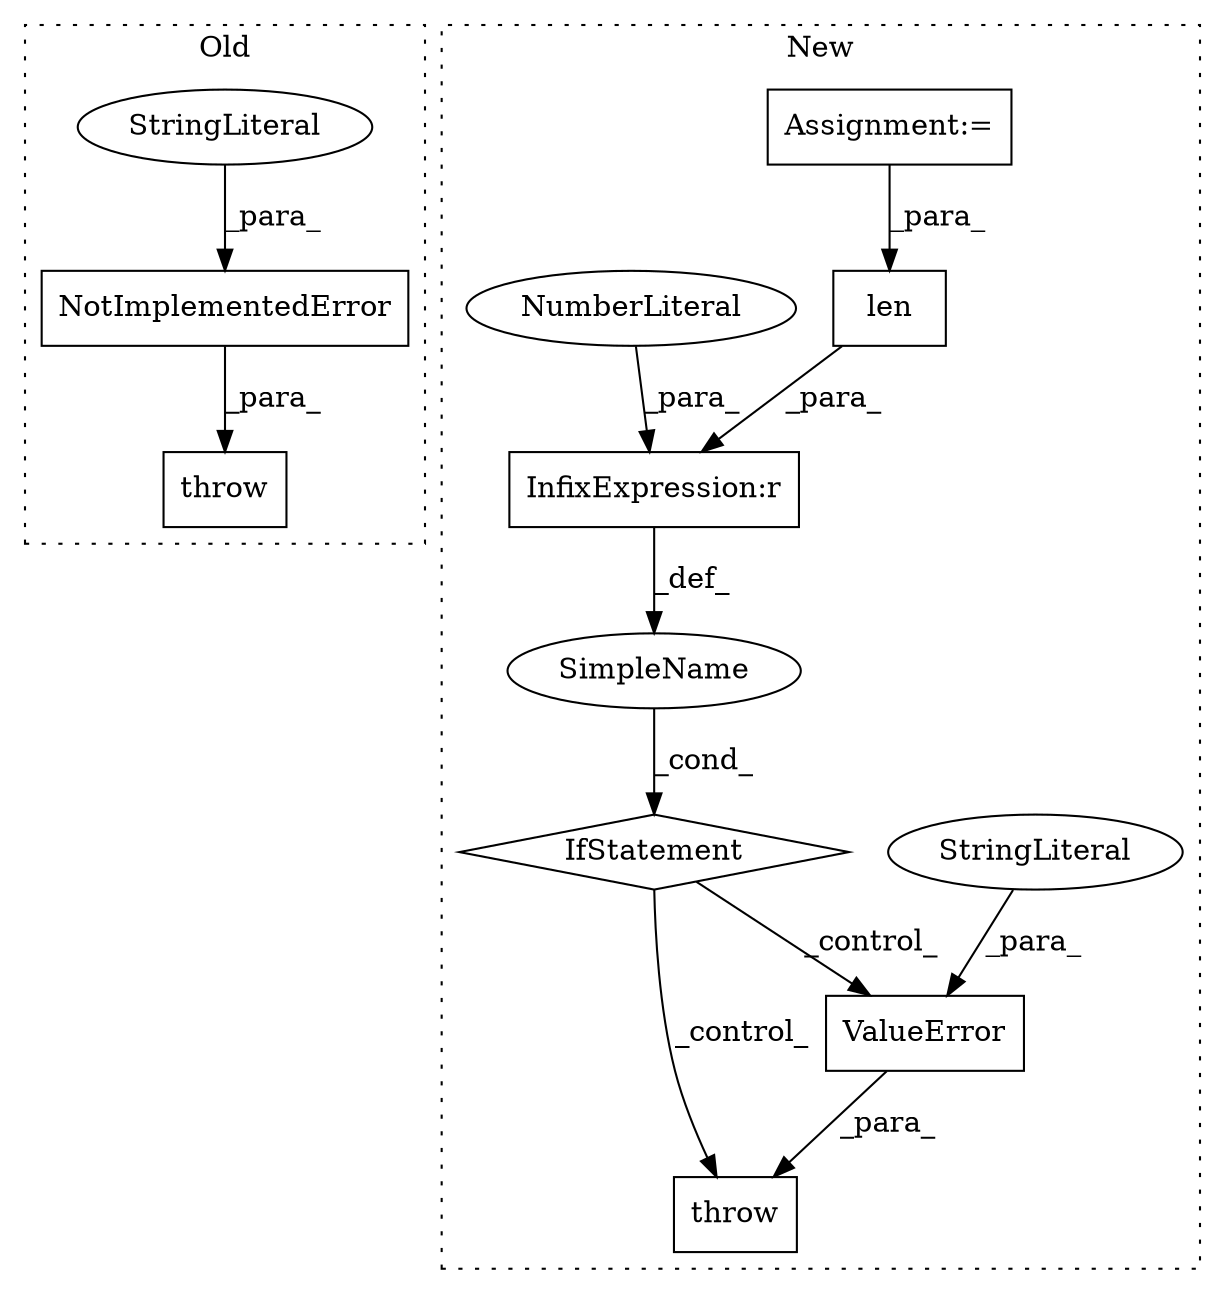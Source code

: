 digraph G {
subgraph cluster0 {
1 [label="NotImplementedError" a="32" s="498,557" l="20,1" shape="box"];
4 [label="throw" a="53" s="492" l="6" shape="box"];
8 [label="StringLiteral" a="45" s="518" l="39" shape="ellipse"];
label = "Old";
style="dotted";
}
subgraph cluster1 {
2 [label="ValueError" a="32" s="4023,4104" l="11,1" shape="box"];
3 [label="throw" a="53" s="4017" l="6" shape="box"];
5 [label="SimpleName" a="42" s="" l="" shape="ellipse"];
6 [label="IfStatement" a="25" s="3948,4007" l="4,2" shape="diamond"];
7 [label="StringLiteral" a="45" s="4034" l="70" shape="ellipse"];
9 [label="InfixExpression:r" a="27" s="3966" l="3" shape="box"];
10 [label="Assignment:=" a="7" s="3561" l="1" shape="box"];
11 [label="len" a="32" s="3953,3965" l="4,1" shape="box"];
12 [label="NumberLiteral" a="34" s="3969" l="1" shape="ellipse"];
label = "New";
style="dotted";
}
1 -> 4 [label="_para_"];
2 -> 3 [label="_para_"];
5 -> 6 [label="_cond_"];
6 -> 2 [label="_control_"];
6 -> 3 [label="_control_"];
7 -> 2 [label="_para_"];
8 -> 1 [label="_para_"];
9 -> 5 [label="_def_"];
10 -> 11 [label="_para_"];
11 -> 9 [label="_para_"];
12 -> 9 [label="_para_"];
}